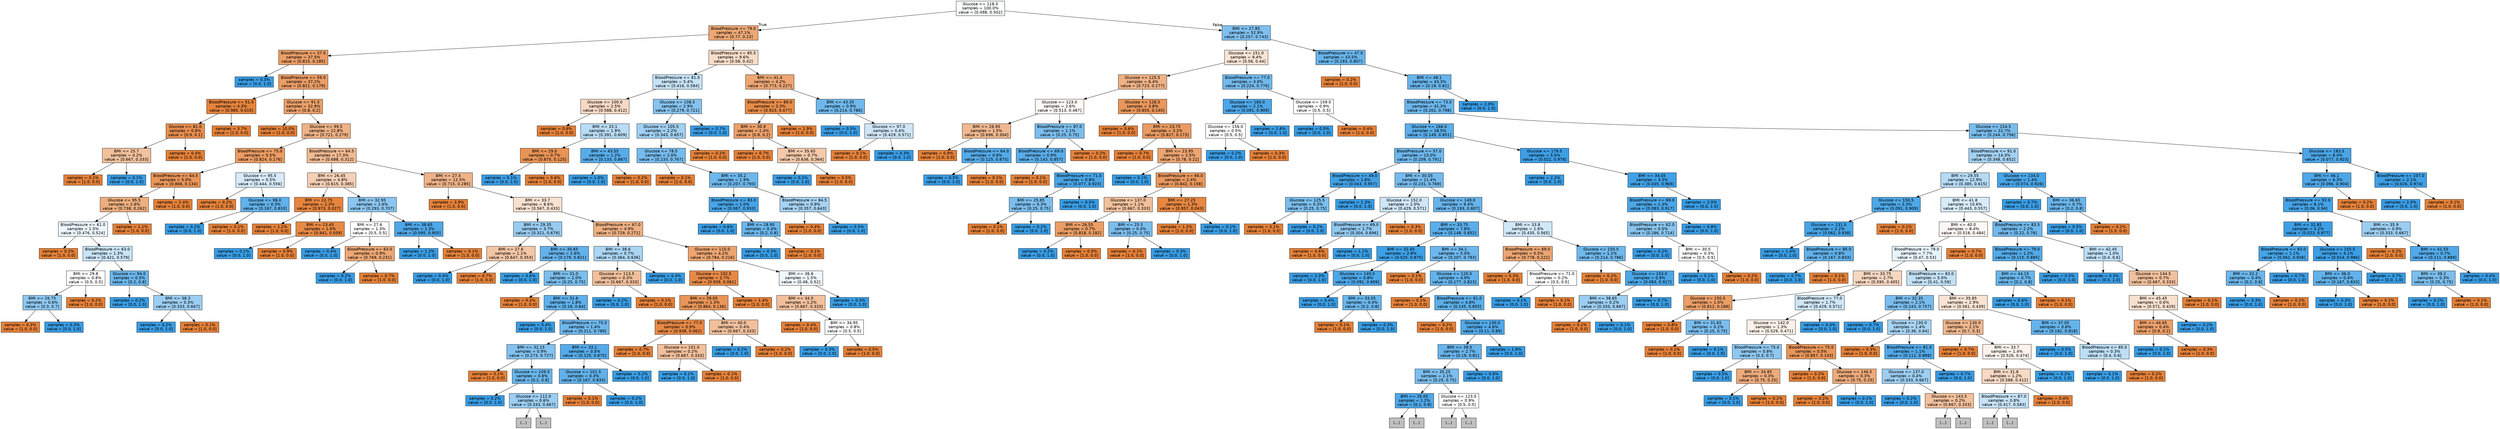 digraph Tree {
node [shape=box, style="filled", color="black", fontname="helvetica"] ;
edge [fontname="helvetica"] ;
0 [label="Glucose <= 118.5\nsamples = 100.0%\nvalue = [0.498, 0.502]", fillcolor="#fdfeff"] ;
1 [label="BloodPressure <= 79.0\nsamples = 47.1%\nvalue = [0.77, 0.23]", fillcolor="#eda774"] ;
0 -> 1 [labeldistance=2.5, labelangle=45, headlabel="True"] ;
2 [label="BloodPressure <= 37.0\nsamples = 37.5%\nvalue = [0.815, 0.185]", fillcolor="#eb9e66"] ;
1 -> 2 ;
3 [label="samples = 0.3%\nvalue = [0.0, 1.0]", fillcolor="#399de5"] ;
2 -> 3 ;
4 [label="BloodPressure <= 59.0\nsamples = 37.2%\nvalue = [0.821, 0.179]", fillcolor="#eb9d64"] ;
2 -> 4 ;
5 [label="BloodPressure <= 51.0\nsamples = 4.3%\nvalue = [0.985, 0.015]", fillcolor="#e5833c"] ;
4 -> 5 ;
6 [label="Glucose <= 81.0\nsamples = 0.6%\nvalue = [0.9, 0.1]", fillcolor="#e88f4f"] ;
5 -> 6 ;
7 [label="BMI <= 25.7\nsamples = 0.2%\nvalue = [0.667, 0.333]", fillcolor="#f2c09c"] ;
6 -> 7 ;
8 [label="samples = 0.1%\nvalue = [1.0, 0.0]", fillcolor="#e58139"] ;
7 -> 8 ;
9 [label="samples = 0.1%\nvalue = [0.0, 1.0]", fillcolor="#399de5"] ;
7 -> 9 ;
10 [label="samples = 0.4%\nvalue = [1.0, 0.0]", fillcolor="#e58139"] ;
6 -> 10 ;
11 [label="samples = 3.7%\nvalue = [1.0, 0.0]", fillcolor="#e58139"] ;
5 -> 11 ;
12 [label="Glucose <= 91.5\nsamples = 32.9%\nvalue = [0.8, 0.2]", fillcolor="#eba06a"] ;
4 -> 12 ;
13 [label="samples = 10.0%\nvalue = [1.0, 0.0]", fillcolor="#e58139"] ;
12 -> 13 ;
14 [label="Glucose <= 99.5\nsamples = 22.8%\nvalue = [0.721, 0.279]", fillcolor="#efb286"] ;
12 -> 14 ;
15 [label="BloodPressure <= 75.0\nsamples = 5.5%\nvalue = [0.824, 0.176]", fillcolor="#eb9c63"] ;
14 -> 15 ;
16 [label="BloodPressure <= 64.5\nsamples = 5.0%\nvalue = [0.866, 0.134]", fillcolor="#e99558"] ;
15 -> 16 ;
17 [label="Glucose <= 95.5\nsamples = 2.6%\nvalue = [0.738, 0.262]", fillcolor="#eeae7f"] ;
16 -> 17 ;
18 [label="BloodPressure <= 61.0\nsamples = 1.5%\nvalue = [0.476, 0.524]", fillcolor="#edf6fd"] ;
17 -> 18 ;
19 [label="samples = 0.2%\nvalue = [1.0, 0.0]", fillcolor="#e58139"] ;
18 -> 19 ;
20 [label="BloodPressure <= 63.0\nsamples = 1.3%\nvalue = [0.421, 0.579]", fillcolor="#c9e4f8"] ;
18 -> 20 ;
21 [label="BMI <= 29.8\nsamples = 0.8%\nvalue = [0.5, 0.5]", fillcolor="#ffffff"] ;
20 -> 21 ;
22 [label="BMI <= 26.75\nsamples = 0.6%\nvalue = [0.3, 0.7]", fillcolor="#8ec7f0"] ;
21 -> 22 ;
23 [label="samples = 0.3%\nvalue = [1.0, 0.0]", fillcolor="#e58139"] ;
22 -> 23 ;
24 [label="samples = 0.3%\nvalue = [0.0, 1.0]", fillcolor="#399de5"] ;
22 -> 24 ;
25 [label="samples = 0.2%\nvalue = [1.0, 0.0]", fillcolor="#e58139"] ;
21 -> 25 ;
26 [label="Glucose <= 94.0\nsamples = 0.5%\nvalue = [0.2, 0.8]", fillcolor="#6ab6ec"] ;
20 -> 26 ;
27 [label="samples = 0.2%\nvalue = [0.0, 1.0]", fillcolor="#399de5"] ;
26 -> 27 ;
28 [label="BMI <= 38.3\nsamples = 0.3%\nvalue = [0.333, 0.667]", fillcolor="#9ccef2"] ;
26 -> 28 ;
29 [label="samples = 0.2%\nvalue = [0.0, 1.0]", fillcolor="#399de5"] ;
28 -> 29 ;
30 [label="samples = 0.1%\nvalue = [1.0, 0.0]", fillcolor="#e58139"] ;
28 -> 30 ;
31 [label="samples = 1.1%\nvalue = [1.0, 0.0]", fillcolor="#e58139"] ;
17 -> 31 ;
32 [label="samples = 2.4%\nvalue = [1.0, 0.0]", fillcolor="#e58139"] ;
16 -> 32 ;
33 [label="Glucose <= 95.5\nsamples = 0.5%\nvalue = [0.444, 0.556]", fillcolor="#d7ebfa"] ;
15 -> 33 ;
34 [label="samples = 0.2%\nvalue = [1.0, 0.0]", fillcolor="#e58139"] ;
33 -> 34 ;
35 [label="Glucose <= 98.0\nsamples = 0.3%\nvalue = [0.167, 0.833]", fillcolor="#61b1ea"] ;
33 -> 35 ;
36 [label="samples = 0.2%\nvalue = [0.0, 1.0]", fillcolor="#399de5"] ;
35 -> 36 ;
37 [label="samples = 0.1%\nvalue = [1.0, 0.0]", fillcolor="#e58139"] ;
35 -> 37 ;
38 [label="BloodPressure <= 64.5\nsamples = 17.3%\nvalue = [0.688, 0.312]", fillcolor="#f1ba93"] ;
14 -> 38 ;
39 [label="BMI <= 26.45\nsamples = 4.8%\nvalue = [0.615, 0.385]", fillcolor="#f5d0b5"] ;
38 -> 39 ;
40 [label="BMI <= 22.75\nsamples = 2.2%\nvalue = [0.973, 0.027]", fillcolor="#e6843e"] ;
39 -> 40 ;
41 [label="samples = 1.2%\nvalue = [1.0, 0.0]", fillcolor="#e58139"] ;
40 -> 41 ;
42 [label="BMI <= 23.45\nsamples = 1.0%\nvalue = [0.941, 0.059]", fillcolor="#e78945"] ;
40 -> 42 ;
43 [label="samples = 0.1%\nvalue = [0.0, 1.0]", fillcolor="#399de5"] ;
42 -> 43 ;
44 [label="samples = 0.9%\nvalue = [1.0, 0.0]", fillcolor="#e58139"] ;
42 -> 44 ;
45 [label="BMI <= 32.95\nsamples = 2.6%\nvalue = [0.293, 0.707]", fillcolor="#8bc6f0"] ;
39 -> 45 ;
46 [label="BMI <= 27.6\nsamples = 1.3%\nvalue = [0.5, 0.5]", fillcolor="#ffffff"] ;
45 -> 46 ;
47 [label="samples = 0.4%\nvalue = [0.0, 1.0]", fillcolor="#399de5"] ;
46 -> 47 ;
48 [label="BloodPressure <= 63.0\nsamples = 0.9%\nvalue = [0.769, 0.231]", fillcolor="#eda774"] ;
46 -> 48 ;
49 [label="samples = 0.2%\nvalue = [0.0, 1.0]", fillcolor="#399de5"] ;
48 -> 49 ;
50 [label="samples = 0.7%\nvalue = [1.0, 0.0]", fillcolor="#e58139"] ;
48 -> 50 ;
51 [label="BMI <= 38.65\nsamples = 1.3%\nvalue = [0.095, 0.905]", fillcolor="#4ea7e8"] ;
45 -> 51 ;
52 [label="samples = 1.2%\nvalue = [0.0, 1.0]", fillcolor="#399de5"] ;
51 -> 52 ;
53 [label="samples = 0.1%\nvalue = [1.0, 0.0]", fillcolor="#e58139"] ;
51 -> 53 ;
54 [label="BMI <= 27.4\nsamples = 12.5%\nvalue = [0.715, 0.285]", fillcolor="#efb388"] ;
38 -> 54 ;
55 [label="samples = 3.9%\nvalue = [1.0, 0.0]", fillcolor="#e58139"] ;
54 -> 55 ;
56 [label="BMI <= 33.7\nsamples = 8.6%\nvalue = [0.567, 0.433]", fillcolor="#f9e1d0"] ;
54 -> 56 ;
57 [label="BMI <= 29.35\nsamples = 3.7%\nvalue = [0.321, 0.679]", fillcolor="#97cbf1"] ;
56 -> 57 ;
58 [label="BMI <= 27.6\nsamples = 1.1%\nvalue = [0.647, 0.353]", fillcolor="#f3c6a5"] ;
57 -> 58 ;
59 [label="samples = 0.4%\nvalue = [0.0, 1.0]", fillcolor="#399de5"] ;
58 -> 59 ;
60 [label="samples = 0.7%\nvalue = [1.0, 0.0]", fillcolor="#e58139"] ;
58 -> 60 ;
61 [label="BMI <= 30.65\nsamples = 2.6%\nvalue = [0.179, 0.821]", fillcolor="#64b2eb"] ;
57 -> 61 ;
62 [label="samples = 0.6%\nvalue = [0.0, 1.0]", fillcolor="#399de5"] ;
61 -> 62 ;
63 [label="BMI <= 31.0\nsamples = 2.0%\nvalue = [0.25, 0.75]", fillcolor="#7bbeee"] ;
61 -> 63 ;
64 [label="samples = 0.2%\nvalue = [1.0, 0.0]", fillcolor="#e58139"] ;
63 -> 64 ;
65 [label="BMI <= 31.6\nsamples = 1.8%\nvalue = [0.16, 0.84]", fillcolor="#5fb0ea"] ;
63 -> 65 ;
66 [label="samples = 0.4%\nvalue = [0.0, 1.0]", fillcolor="#399de5"] ;
65 -> 66 ;
67 [label="BloodPressure <= 75.0\nsamples = 1.4%\nvalue = [0.211, 0.789]", fillcolor="#6eb7ec"] ;
65 -> 67 ;
68 [label="BMI <= 32.15\nsamples = 0.9%\nvalue = [0.273, 0.727]", fillcolor="#83c2ef"] ;
67 -> 68 ;
69 [label="samples = 0.1%\nvalue = [1.0, 0.0]", fillcolor="#e58139"] ;
68 -> 69 ;
70 [label="Glucose <= 109.0\nsamples = 0.8%\nvalue = [0.2, 0.8]", fillcolor="#6ab6ec"] ;
68 -> 70 ;
71 [label="samples = 0.2%\nvalue = [0.0, 1.0]", fillcolor="#399de5"] ;
70 -> 71 ;
72 [label="Glucose <= 112.0\nsamples = 0.6%\nvalue = [0.333, 0.667]", fillcolor="#9ccef2"] ;
70 -> 72 ;
73 [label="(...)", fillcolor="#C0C0C0"] ;
72 -> 73 ;
74 [label="(...)", fillcolor="#C0C0C0"] ;
72 -> 74 ;
75 [label="BMI <= 33.1\nsamples = 0.5%\nvalue = [0.125, 0.875]", fillcolor="#55abe9"] ;
67 -> 75 ;
76 [label="Glucose <= 101.5\nsamples = 0.3%\nvalue = [0.167, 0.833]", fillcolor="#61b1ea"] ;
75 -> 76 ;
77 [label="samples = 0.1%\nvalue = [1.0, 0.0]", fillcolor="#e58139"] ;
76 -> 77 ;
78 [label="samples = 0.2%\nvalue = [0.0, 1.0]", fillcolor="#399de5"] ;
76 -> 78 ;
79 [label="samples = 0.2%\nvalue = [0.0, 1.0]", fillcolor="#399de5"] ;
75 -> 79 ;
80 [label="BloodPressure <= 67.0\nsamples = 4.9%\nvalue = [0.729, 0.271]", fillcolor="#efb082"] ;
56 -> 80 ;
81 [label="BMI <= 38.6\nsamples = 0.7%\nvalue = [0.364, 0.636]", fillcolor="#aad5f4"] ;
80 -> 81 ;
82 [label="Glucose <= 113.5\nsamples = 0.3%\nvalue = [0.667, 0.333]", fillcolor="#f2c09c"] ;
81 -> 82 ;
83 [label="samples = 0.2%\nvalue = [0.0, 1.0]", fillcolor="#399de5"] ;
82 -> 83 ;
84 [label="samples = 0.1%\nvalue = [1.0, 0.0]", fillcolor="#e58139"] ;
82 -> 84 ;
85 [label="samples = 0.4%\nvalue = [0.0, 1.0]", fillcolor="#399de5"] ;
81 -> 85 ;
86 [label="Glucose <= 110.0\nsamples = 4.2%\nvalue = [0.784, 0.216]", fillcolor="#eca470"] ;
80 -> 86 ;
87 [label="Glucose <= 102.5\nsamples = 2.7%\nvalue = [0.939, 0.061]", fillcolor="#e78946"] ;
86 -> 87 ;
88 [label="BMI <= 39.05\nsamples = 1.3%\nvalue = [0.864, 0.136]", fillcolor="#e99558"] ;
87 -> 88 ;
89 [label="BloodPressure <= 77.0\nsamples = 0.9%\nvalue = [0.938, 0.062]", fillcolor="#e78946"] ;
88 -> 89 ;
90 [label="samples = 0.7%\nvalue = [1.0, 0.0]", fillcolor="#e58139"] ;
89 -> 90 ;
91 [label="Glucose <= 101.0\nsamples = 0.2%\nvalue = [0.667, 0.333]", fillcolor="#f2c09c"] ;
89 -> 91 ;
92 [label="samples = 0.1%\nvalue = [0.0, 1.0]", fillcolor="#399de5"] ;
91 -> 92 ;
93 [label="samples = 0.1%\nvalue = [1.0, 0.0]", fillcolor="#e58139"] ;
91 -> 93 ;
94 [label="BMI <= 40.0\nsamples = 0.4%\nvalue = [0.667, 0.333]", fillcolor="#f2c09c"] ;
88 -> 94 ;
95 [label="samples = 0.2%\nvalue = [0.0, 1.0]", fillcolor="#399de5"] ;
94 -> 95 ;
96 [label="samples = 0.2%\nvalue = [1.0, 0.0]", fillcolor="#e58139"] ;
94 -> 96 ;
97 [label="samples = 1.4%\nvalue = [1.0, 0.0]", fillcolor="#e58139"] ;
87 -> 97 ;
98 [label="BMI <= 36.6\nsamples = 1.5%\nvalue = [0.48, 0.52]", fillcolor="#f0f7fd"] ;
86 -> 98 ;
99 [label="BMI <= 34.5\nsamples = 1.2%\nvalue = [0.667, 0.333]", fillcolor="#f2c09c"] ;
98 -> 99 ;
100 [label="samples = 0.4%\nvalue = [1.0, 0.0]", fillcolor="#e58139"] ;
99 -> 100 ;
101 [label="BMI <= 34.95\nsamples = 0.8%\nvalue = [0.5, 0.5]", fillcolor="#ffffff"] ;
99 -> 101 ;
102 [label="samples = 0.3%\nvalue = [0.0, 1.0]", fillcolor="#399de5"] ;
101 -> 102 ;
103 [label="samples = 0.5%\nvalue = [1.0, 0.0]", fillcolor="#e58139"] ;
101 -> 103 ;
104 [label="samples = 0.3%\nvalue = [0.0, 1.0]", fillcolor="#399de5"] ;
98 -> 104 ;
105 [label="BloodPressure <= 85.5\nsamples = 9.6%\nvalue = [0.58, 0.42]", fillcolor="#f8dcc8"] ;
1 -> 105 ;
106 [label="BloodPressure <= 81.0\nsamples = 5.4%\nvalue = [0.416, 0.584]", fillcolor="#c6e3f7"] ;
105 -> 106 ;
107 [label="Glucose <= 100.0\nsamples = 2.5%\nvalue = [0.588, 0.412]", fillcolor="#f7d9c4"] ;
106 -> 107 ;
108 [label="samples = 0.6%\nvalue = [1.0, 0.0]", fillcolor="#e58139"] ;
107 -> 108 ;
109 [label="BMI <= 33.1\nsamples = 1.9%\nvalue = [0.391, 0.609]", fillcolor="#b8dcf6"] ;
107 -> 109 ;
110 [label="BMI <= 29.0\nsamples = 0.7%\nvalue = [0.875, 0.125]", fillcolor="#e99355"] ;
109 -> 110 ;
111 [label="samples = 0.1%\nvalue = [0.0, 1.0]", fillcolor="#399de5"] ;
110 -> 111 ;
112 [label="samples = 0.6%\nvalue = [1.0, 0.0]", fillcolor="#e58139"] ;
110 -> 112 ;
113 [label="BMI <= 43.55\nsamples = 1.2%\nvalue = [0.133, 0.867]", fillcolor="#57ace9"] ;
109 -> 113 ;
114 [label="samples = 1.0%\nvalue = [0.0, 1.0]", fillcolor="#399de5"] ;
113 -> 114 ;
115 [label="samples = 0.2%\nvalue = [1.0, 0.0]", fillcolor="#e58139"] ;
113 -> 115 ;
116 [label="Glucose <= 108.5\nsamples = 2.9%\nvalue = [0.279, 0.721]", fillcolor="#86c3ef"] ;
106 -> 116 ;
117 [label="Glucose <= 105.5\nsamples = 2.2%\nvalue = [0.343, 0.657]", fillcolor="#a0d0f3"] ;
116 -> 117 ;
118 [label="Glucose <= 78.5\nsamples = 2.0%\nvalue = [0.233, 0.767]", fillcolor="#75bbed"] ;
117 -> 118 ;
119 [label="samples = 0.1%\nvalue = [1.0, 0.0]", fillcolor="#e58139"] ;
118 -> 119 ;
120 [label="BMI <= 35.2\nsamples = 1.9%\nvalue = [0.207, 0.793]", fillcolor="#6db7ec"] ;
118 -> 120 ;
121 [label="BloodPressure <= 83.0\nsamples = 1.0%\nvalue = [0.067, 0.933]", fillcolor="#47a4e7"] ;
120 -> 121 ;
122 [label="samples = 0.6%\nvalue = [0.0, 1.0]", fillcolor="#399de5"] ;
121 -> 122 ;
123 [label="BMI <= 28.95\nsamples = 0.4%\nvalue = [0.2, 0.8]", fillcolor="#6ab6ec"] ;
121 -> 123 ;
124 [label="samples = 0.3%\nvalue = [0.0, 1.0]", fillcolor="#399de5"] ;
123 -> 124 ;
125 [label="samples = 0.1%\nvalue = [1.0, 0.0]", fillcolor="#e58139"] ;
123 -> 125 ;
126 [label="BloodPressure <= 84.5\nsamples = 0.9%\nvalue = [0.357, 0.643]", fillcolor="#a7d3f3"] ;
120 -> 126 ;
127 [label="samples = 0.4%\nvalue = [1.0, 0.0]", fillcolor="#e58139"] ;
126 -> 127 ;
128 [label="samples = 0.5%\nvalue = [0.0, 1.0]", fillcolor="#399de5"] ;
126 -> 128 ;
129 [label="samples = 0.2%\nvalue = [1.0, 0.0]", fillcolor="#e58139"] ;
117 -> 129 ;
130 [label="samples = 0.7%\nvalue = [0.0, 1.0]", fillcolor="#399de5"] ;
116 -> 130 ;
131 [label="BMI <= 41.4\nsamples = 4.2%\nvalue = [0.773, 0.227]", fillcolor="#eda673"] ;
105 -> 131 ;
132 [label="BloodPressure <= 89.0\nsamples = 3.3%\nvalue = [0.923, 0.077]", fillcolor="#e78c49"] ;
131 -> 132 ;
133 [label="BMI <= 30.9\nsamples = 1.4%\nvalue = [0.8, 0.2]", fillcolor="#eca06a"] ;
132 -> 133 ;
134 [label="samples = 0.7%\nvalue = [1.0, 0.0]", fillcolor="#e58139"] ;
133 -> 134 ;
135 [label="BMI <= 35.65\nsamples = 0.7%\nvalue = [0.636, 0.364]", fillcolor="#f4c9aa"] ;
133 -> 135 ;
136 [label="samples = 0.2%\nvalue = [0.0, 1.0]", fillcolor="#399de5"] ;
135 -> 136 ;
137 [label="samples = 0.5%\nvalue = [1.0, 0.0]", fillcolor="#e58139"] ;
135 -> 137 ;
138 [label="samples = 1.9%\nvalue = [1.0, 0.0]", fillcolor="#e58139"] ;
132 -> 138 ;
139 [label="BMI <= 43.35\nsamples = 0.9%\nvalue = [0.214, 0.786]", fillcolor="#6fb8ec"] ;
131 -> 139 ;
140 [label="samples = 0.5%\nvalue = [0.0, 1.0]", fillcolor="#399de5"] ;
139 -> 140 ;
141 [label="Glucose <= 97.0\nsamples = 0.4%\nvalue = [0.429, 0.571]", fillcolor="#cee6f8"] ;
139 -> 141 ;
142 [label="samples = 0.1%\nvalue = [1.0, 0.0]", fillcolor="#e58139"] ;
141 -> 142 ;
143 [label="samples = 0.3%\nvalue = [0.0, 1.0]", fillcolor="#399de5"] ;
141 -> 143 ;
144 [label="BMI <= 27.85\nsamples = 52.9%\nvalue = [0.257, 0.743]", fillcolor="#7ebfee"] ;
0 -> 144 [labeldistance=2.5, labelangle=-45, headlabel="False"] ;
145 [label="Glucose <= 151.0\nsamples = 9.4%\nvalue = [0.56, 0.44]", fillcolor="#f9e4d5"] ;
144 -> 145 ;
146 [label="Glucose <= 125.5\nsamples = 6.4%\nvalue = [0.723, 0.277]", fillcolor="#efb185"] ;
145 -> 146 ;
147 [label="Glucose <= 123.0\nsamples = 2.6%\nvalue = [0.513, 0.487]", fillcolor="#fef9f5"] ;
146 -> 147 ;
148 [label="BMI <= 26.95\nsamples = 1.5%\nvalue = [0.696, 0.304]", fillcolor="#f0b890"] ;
147 -> 148 ;
149 [label="samples = 0.9%\nvalue = [1.0, 0.0]", fillcolor="#e58139"] ;
148 -> 149 ;
150 [label="BloodPressure <= 64.0\nsamples = 0.6%\nvalue = [0.125, 0.875]", fillcolor="#55abe9"] ;
148 -> 150 ;
151 [label="samples = 0.5%\nvalue = [0.0, 1.0]", fillcolor="#399de5"] ;
150 -> 151 ;
152 [label="samples = 0.1%\nvalue = [1.0, 0.0]", fillcolor="#e58139"] ;
150 -> 152 ;
153 [label="BloodPressure <= 87.0\nsamples = 1.1%\nvalue = [0.25, 0.75]", fillcolor="#7bbeee"] ;
147 -> 153 ;
154 [label="BloodPressure <= 69.0\nsamples = 0.9%\nvalue = [0.143, 0.857]", fillcolor="#5aade9"] ;
153 -> 154 ;
155 [label="samples = 0.1%\nvalue = [1.0, 0.0]", fillcolor="#e58139"] ;
154 -> 155 ;
156 [label="BloodPressure <= 71.0\nsamples = 0.8%\nvalue = [0.077, 0.923]", fillcolor="#49a5e7"] ;
154 -> 156 ;
157 [label="BMI <= 25.85\nsamples = 0.3%\nvalue = [0.25, 0.75]", fillcolor="#7bbeee"] ;
156 -> 157 ;
158 [label="samples = 0.1%\nvalue = [1.0, 0.0]", fillcolor="#e58139"] ;
157 -> 158 ;
159 [label="samples = 0.2%\nvalue = [0.0, 1.0]", fillcolor="#399de5"] ;
157 -> 159 ;
160 [label="samples = 0.5%\nvalue = [0.0, 1.0]", fillcolor="#399de5"] ;
156 -> 160 ;
161 [label="samples = 0.2%\nvalue = [1.0, 0.0]", fillcolor="#e58139"] ;
153 -> 161 ;
162 [label="Glucose <= 128.5\nsamples = 3.8%\nvalue = [0.855, 0.145]", fillcolor="#e9965b"] ;
146 -> 162 ;
163 [label="samples = 0.6%\nvalue = [1.0, 0.0]", fillcolor="#e58139"] ;
162 -> 163 ;
164 [label="BMI <= 23.75\nsamples = 3.2%\nvalue = [0.827, 0.173]", fillcolor="#ea9b62"] ;
162 -> 164 ;
165 [label="samples = 0.7%\nvalue = [1.0, 0.0]", fillcolor="#e58139"] ;
164 -> 165 ;
166 [label="BMI <= 23.95\nsamples = 2.5%\nvalue = [0.78, 0.22]", fillcolor="#eca471"] ;
164 -> 166 ;
167 [label="samples = 0.1%\nvalue = [0.0, 1.0]", fillcolor="#399de5"] ;
166 -> 167 ;
168 [label="BloodPressure <= 66.0\nsamples = 2.4%\nvalue = [0.842, 0.158]", fillcolor="#ea995e"] ;
166 -> 168 ;
169 [label="Glucose <= 137.0\nsamples = 1.1%\nvalue = [0.667, 0.333]", fillcolor="#f2c09c"] ;
168 -> 169 ;
170 [label="BMI <= 26.55\nsamples = 0.7%\nvalue = [0.818, 0.182]", fillcolor="#eb9d65"] ;
169 -> 170 ;
171 [label="samples = 0.2%\nvalue = [0.0, 1.0]", fillcolor="#399de5"] ;
170 -> 171 ;
172 [label="samples = 0.5%\nvalue = [1.0, 0.0]", fillcolor="#e58139"] ;
170 -> 172 ;
173 [label="BMI <= 25.5\nsamples = 0.4%\nvalue = [0.25, 0.75]", fillcolor="#7bbeee"] ;
169 -> 173 ;
174 [label="samples = 0.1%\nvalue = [1.0, 0.0]", fillcolor="#e58139"] ;
173 -> 174 ;
175 [label="samples = 0.3%\nvalue = [0.0, 1.0]", fillcolor="#399de5"] ;
173 -> 175 ;
176 [label="BMI <= 27.25\nsamples = 1.3%\nvalue = [0.957, 0.043]", fillcolor="#e68742"] ;
168 -> 176 ;
177 [label="samples = 1.2%\nvalue = [1.0, 0.0]", fillcolor="#e58139"] ;
176 -> 177 ;
178 [label="samples = 0.1%\nvalue = [0.0, 1.0]", fillcolor="#399de5"] ;
176 -> 178 ;
179 [label="BloodPressure <= 77.0\nsamples = 3.0%\nvalue = [0.224, 0.776]", fillcolor="#72b9ed"] ;
145 -> 179 ;
180 [label="Glucose <= 160.0\nsamples = 2.1%\nvalue = [0.091, 0.909]", fillcolor="#4da7e8"] ;
179 -> 180 ;
181 [label="Glucose <= 156.0\nsamples = 0.5%\nvalue = [0.5, 0.5]", fillcolor="#ffffff"] ;
180 -> 181 ;
182 [label="samples = 0.2%\nvalue = [0.0, 1.0]", fillcolor="#399de5"] ;
181 -> 182 ;
183 [label="samples = 0.3%\nvalue = [1.0, 0.0]", fillcolor="#e58139"] ;
181 -> 183 ;
184 [label="samples = 1.6%\nvalue = [0.0, 1.0]", fillcolor="#399de5"] ;
180 -> 184 ;
185 [label="Glucose <= 159.0\nsamples = 0.9%\nvalue = [0.5, 0.5]", fillcolor="#ffffff"] ;
179 -> 185 ;
186 [label="samples = 0.5%\nvalue = [0.0, 1.0]", fillcolor="#399de5"] ;
185 -> 186 ;
187 [label="samples = 0.4%\nvalue = [1.0, 0.0]", fillcolor="#e58139"] ;
185 -> 187 ;
188 [label="BloodPressure <= 47.0\nsamples = 43.5%\nvalue = [0.193, 0.807]", fillcolor="#68b4eb"] ;
144 -> 188 ;
189 [label="samples = 0.2%\nvalue = [1.0, 0.0]", fillcolor="#e58139"] ;
188 -> 189 ;
190 [label="BMI <= 48.1\nsamples = 43.3%\nvalue = [0.19, 0.81]", fillcolor="#68b4eb"] ;
188 -> 190 ;
191 [label="BloodPressure <= 73.0\nsamples = 41.3%\nvalue = [0.202, 0.798]", fillcolor="#6bb6ec"] ;
190 -> 191 ;
192 [label="Glucose <= 166.0\nsamples = 18.5%\nvalue = [0.149, 0.851]", fillcolor="#5caeea"] ;
191 -> 192 ;
193 [label="BloodPressure <= 57.0\nsamples = 13.0%\nvalue = [0.209, 0.791]", fillcolor="#6db7ec"] ;
192 -> 193 ;
194 [label="BloodPressure <= 49.0\nsamples = 1.6%\nvalue = [0.043, 0.957]", fillcolor="#42a1e6"] ;
193 -> 194 ;
195 [label="Glucose <= 125.5\nsamples = 0.3%\nvalue = [0.25, 0.75]", fillcolor="#7bbeee"] ;
194 -> 195 ;
196 [label="samples = 0.1%\nvalue = [1.0, 0.0]", fillcolor="#e58139"] ;
195 -> 196 ;
197 [label="samples = 0.2%\nvalue = [0.0, 1.0]", fillcolor="#399de5"] ;
195 -> 197 ;
198 [label="samples = 1.3%\nvalue = [0.0, 1.0]", fillcolor="#399de5"] ;
194 -> 198 ;
199 [label="BMI <= 30.05\nsamples = 11.4%\nvalue = [0.231, 0.769]", fillcolor="#75baed"] ;
193 -> 199 ;
200 [label="Glucose <= 152.0\nsamples = 2.0%\nvalue = [0.429, 0.571]", fillcolor="#cee6f8"] ;
199 -> 200 ;
201 [label="BloodPressure <= 69.0\nsamples = 1.7%\nvalue = [0.304, 0.696]", fillcolor="#90c8f0"] ;
200 -> 201 ;
202 [label="samples = 0.6%\nvalue = [1.0, 0.0]", fillcolor="#e58139"] ;
201 -> 202 ;
203 [label="samples = 1.1%\nvalue = [0.0, 1.0]", fillcolor="#399de5"] ;
201 -> 203 ;
204 [label="samples = 0.3%\nvalue = [1.0, 0.0]", fillcolor="#e58139"] ;
200 -> 204 ;
205 [label="Glucose <= 149.0\nsamples = 9.4%\nvalue = [0.193, 0.807]", fillcolor="#68b4eb"] ;
199 -> 205 ;
206 [label="BMI <= 33.75\nsamples = 7.8%\nvalue = [0.148, 0.852]", fillcolor="#5baeea"] ;
205 -> 206 ;
207 [label="BMI <= 32.45\nsamples = 2.8%\nvalue = [0.025, 0.975]", fillcolor="#3ea0e6"] ;
206 -> 207 ;
208 [label="samples = 2.0%\nvalue = [0.0, 1.0]", fillcolor="#399de5"] ;
207 -> 208 ;
209 [label="Glucose <= 140.5\nsamples = 0.8%\nvalue = [0.091, 0.909]", fillcolor="#4da7e8"] ;
207 -> 209 ;
210 [label="samples = 0.4%\nvalue = [0.0, 1.0]", fillcolor="#399de5"] ;
209 -> 210 ;
211 [label="BMI <= 33.05\nsamples = 0.4%\nvalue = [0.2, 0.8]", fillcolor="#6ab6ec"] ;
209 -> 211 ;
212 [label="samples = 0.1%\nvalue = [1.0, 0.0]", fillcolor="#e58139"] ;
211 -> 212 ;
213 [label="samples = 0.3%\nvalue = [0.0, 1.0]", fillcolor="#399de5"] ;
211 -> 213 ;
214 [label="BMI <= 34.1\nsamples = 5.0%\nvalue = [0.207, 0.793]", fillcolor="#6db7ec"] ;
206 -> 214 ;
215 [label="samples = 0.1%\nvalue = [1.0, 0.0]", fillcolor="#e58139"] ;
214 -> 215 ;
216 [label="Glucose <= 120.5\nsamples = 4.9%\nvalue = [0.177, 0.823]", fillcolor="#64b2eb"] ;
214 -> 216 ;
217 [label="samples = 0.1%\nvalue = [1.0, 0.0]", fillcolor="#e58139"] ;
216 -> 217 ;
218 [label="BloodPressure <= 61.0\nsamples = 4.8%\nvalue = [0.145, 0.855]", fillcolor="#5baee9"] ;
216 -> 218 ;
219 [label="samples = 0.2%\nvalue = [1.0, 0.0]", fillcolor="#e58139"] ;
218 -> 219 ;
220 [label="Glucose <= 130.0\nsamples = 4.6%\nvalue = [0.11, 0.89]", fillcolor="#51a9e8"] ;
218 -> 220 ;
221 [label="BMI <= 39.5\nsamples = 2.7%\nvalue = [0.19, 0.81]", fillcolor="#68b4eb"] ;
220 -> 221 ;
222 [label="BMI <= 35.25\nsamples = 2.1%\nvalue = [0.25, 0.75]", fillcolor="#7bbeee"] ;
221 -> 222 ;
223 [label="BMI <= 35.05\nsamples = 1.2%\nvalue = [0.1, 0.9]", fillcolor="#4fa8e8"] ;
222 -> 223 ;
224 [label="(...)", fillcolor="#C0C0C0"] ;
223 -> 224 ;
227 [label="(...)", fillcolor="#C0C0C0"] ;
223 -> 227 ;
228 [label="Glucose <= 123.5\nsamples = 0.9%\nvalue = [0.5, 0.5]", fillcolor="#ffffff"] ;
222 -> 228 ;
229 [label="(...)", fillcolor="#C0C0C0"] ;
228 -> 229 ;
232 [label="(...)", fillcolor="#C0C0C0"] ;
228 -> 232 ;
237 [label="samples = 0.6%\nvalue = [0.0, 1.0]", fillcolor="#399de5"] ;
221 -> 237 ;
238 [label="samples = 1.9%\nvalue = [0.0, 1.0]", fillcolor="#399de5"] ;
220 -> 238 ;
239 [label="BMI <= 33.8\nsamples = 1.6%\nvalue = [0.435, 0.565]", fillcolor="#d1e8f9"] ;
205 -> 239 ;
240 [label="BloodPressure <= 69.0\nsamples = 0.5%\nvalue = [0.778, 0.222]", fillcolor="#eca572"] ;
239 -> 240 ;
241 [label="samples = 0.3%\nvalue = [1.0, 0.0]", fillcolor="#e58139"] ;
240 -> 241 ;
242 [label="BloodPressure <= 71.0\nsamples = 0.2%\nvalue = [0.5, 0.5]", fillcolor="#ffffff"] ;
240 -> 242 ;
243 [label="samples = 0.1%\nvalue = [0.0, 1.0]", fillcolor="#399de5"] ;
242 -> 243 ;
244 [label="samples = 0.1%\nvalue = [1.0, 0.0]", fillcolor="#e58139"] ;
242 -> 244 ;
245 [label="Glucose <= 150.5\nsamples = 1.1%\nvalue = [0.214, 0.786]", fillcolor="#6fb8ec"] ;
239 -> 245 ;
246 [label="samples = 0.2%\nvalue = [1.0, 0.0]", fillcolor="#e58139"] ;
245 -> 246 ;
247 [label="Glucose <= 153.0\nsamples = 0.9%\nvalue = [0.083, 0.917]", fillcolor="#4ba6e7"] ;
245 -> 247 ;
248 [label="BMI <= 38.65\nsamples = 0.2%\nvalue = [0.333, 0.667]", fillcolor="#9ccef2"] ;
247 -> 248 ;
249 [label="samples = 0.1%\nvalue = [1.0, 0.0]", fillcolor="#e58139"] ;
248 -> 249 ;
250 [label="samples = 0.1%\nvalue = [0.0, 1.0]", fillcolor="#399de5"] ;
248 -> 250 ;
251 [label="samples = 0.7%\nvalue = [0.0, 1.0]", fillcolor="#399de5"] ;
247 -> 251 ;
252 [label="Glucose <= 179.5\nsamples = 5.5%\nvalue = [0.022, 0.978]", fillcolor="#3d9fe6"] ;
192 -> 252 ;
253 [label="samples = 2.2%\nvalue = [0.0, 1.0]", fillcolor="#399de5"] ;
252 -> 253 ;
254 [label="BMI <= 34.05\nsamples = 3.3%\nvalue = [0.035, 0.965]", fillcolor="#40a1e6"] ;
252 -> 254 ;
255 [label="BloodPressure <= 69.0\nsamples = 1.3%\nvalue = [0.083, 0.917]", fillcolor="#4ba6e7"] ;
254 -> 255 ;
256 [label="BloodPressure <= 62.0\nsamples = 0.5%\nvalue = [0.286, 0.714]", fillcolor="#88c4ef"] ;
255 -> 256 ;
257 [label="samples = 0.2%\nvalue = [0.0, 1.0]", fillcolor="#399de5"] ;
256 -> 257 ;
258 [label="BMI <= 30.5\nsamples = 0.3%\nvalue = [0.5, 0.5]", fillcolor="#ffffff"] ;
256 -> 258 ;
259 [label="samples = 0.1%\nvalue = [0.0, 1.0]", fillcolor="#399de5"] ;
258 -> 259 ;
260 [label="samples = 0.2%\nvalue = [1.0, 0.0]", fillcolor="#e58139"] ;
258 -> 260 ;
261 [label="samples = 0.8%\nvalue = [0.0, 1.0]", fillcolor="#399de5"] ;
255 -> 261 ;
262 [label="samples = 2.0%\nvalue = [0.0, 1.0]", fillcolor="#399de5"] ;
254 -> 262 ;
263 [label="Glucose <= 154.5\nsamples = 22.7%\nvalue = [0.244, 0.756]", fillcolor="#79bded"] ;
191 -> 263 ;
264 [label="BloodPressure <= 91.0\nsamples = 14.3%\nvalue = [0.348, 0.652]", fillcolor="#a3d1f3"] ;
263 -> 264 ;
265 [label="BMI <= 29.55\nsamples = 12.9%\nvalue = [0.385, 0.615]", fillcolor="#b5daf5"] ;
264 -> 265 ;
266 [label="Glucose <= 150.5\nsamples = 2.3%\nvalue = [0.091, 0.909]", fillcolor="#4da7e8"] ;
265 -> 266 ;
267 [label="Glucose <= 131.0\nsamples = 2.2%\nvalue = [0.062, 0.938]", fillcolor="#46a4e7"] ;
266 -> 267 ;
268 [label="samples = 1.4%\nvalue = [0.0, 1.0]", fillcolor="#399de5"] ;
267 -> 268 ;
269 [label="BloodPressure <= 85.0\nsamples = 0.8%\nvalue = [0.167, 0.833]", fillcolor="#61b1ea"] ;
267 -> 269 ;
270 [label="samples = 0.7%\nvalue = [0.0, 1.0]", fillcolor="#399de5"] ;
269 -> 270 ;
271 [label="samples = 0.1%\nvalue = [1.0, 0.0]", fillcolor="#e58139"] ;
269 -> 271 ;
272 [label="samples = 0.1%\nvalue = [1.0, 0.0]", fillcolor="#e58139"] ;
266 -> 272 ;
273 [label="BMI <= 41.8\nsamples = 10.6%\nvalue = [0.443, 0.557]", fillcolor="#d7ebfa"] ;
265 -> 273 ;
274 [label="BMI <= 40.0\nsamples = 8.4%\nvalue = [0.516, 0.484]", fillcolor="#fdf7f3"] ;
273 -> 274 ;
275 [label="BloodPressure <= 79.0\nsamples = 7.7%\nvalue = [0.47, 0.53]", fillcolor="#e8f4fc"] ;
274 -> 275 ;
276 [label="BMI <= 33.75\nsamples = 2.7%\nvalue = [0.595, 0.405]", fillcolor="#f7d7c0"] ;
275 -> 276 ;
277 [label="Glucose <= 150.5\nsamples = 1.0%\nvalue = [0.812, 0.188]", fillcolor="#eb9e67"] ;
276 -> 277 ;
278 [label="samples = 0.8%\nvalue = [1.0, 0.0]", fillcolor="#e58139"] ;
277 -> 278 ;
279 [label="BMI <= 31.65\nsamples = 0.2%\nvalue = [0.25, 0.75]", fillcolor="#7bbeee"] ;
277 -> 279 ;
280 [label="samples = 0.1%\nvalue = [1.0, 0.0]", fillcolor="#e58139"] ;
279 -> 280 ;
281 [label="samples = 0.1%\nvalue = [0.0, 1.0]", fillcolor="#399de5"] ;
279 -> 281 ;
282 [label="BloodPressure <= 77.0\nsamples = 1.7%\nvalue = [0.429, 0.571]", fillcolor="#cee6f8"] ;
276 -> 282 ;
283 [label="Glucose <= 142.0\nsamples = 1.3%\nvalue = [0.529, 0.471]", fillcolor="#fcf1e9"] ;
282 -> 283 ;
284 [label="BloodPressure <= 75.0\nsamples = 0.8%\nvalue = [0.3, 0.7]", fillcolor="#8ec7f0"] ;
283 -> 284 ;
285 [label="samples = 0.5%\nvalue = [0.0, 1.0]", fillcolor="#399de5"] ;
284 -> 285 ;
286 [label="BMI <= 34.85\nsamples = 0.3%\nvalue = [0.75, 0.25]", fillcolor="#eeab7b"] ;
284 -> 286 ;
287 [label="samples = 0.1%\nvalue = [0.0, 1.0]", fillcolor="#399de5"] ;
286 -> 287 ;
288 [label="samples = 0.2%\nvalue = [1.0, 0.0]", fillcolor="#e58139"] ;
286 -> 288 ;
289 [label="BloodPressure <= 75.0\nsamples = 0.5%\nvalue = [0.857, 0.143]", fillcolor="#e9965a"] ;
283 -> 289 ;
290 [label="samples = 0.2%\nvalue = [1.0, 0.0]", fillcolor="#e58139"] ;
289 -> 290 ;
291 [label="Glucose <= 146.5\nsamples = 0.3%\nvalue = [0.75, 0.25]", fillcolor="#eeab7b"] ;
289 -> 291 ;
292 [label="samples = 0.2%\nvalue = [1.0, 0.0]", fillcolor="#e58139"] ;
291 -> 292 ;
293 [label="samples = 0.1%\nvalue = [0.0, 1.0]", fillcolor="#399de5"] ;
291 -> 293 ;
294 [label="samples = 0.4%\nvalue = [0.0, 1.0]", fillcolor="#399de5"] ;
282 -> 294 ;
295 [label="BloodPressure <= 83.0\nsamples = 5.0%\nvalue = [0.41, 0.59]", fillcolor="#c3e1f7"] ;
275 -> 295 ;
296 [label="BMI <= 32.35\nsamples = 2.1%\nvalue = [0.243, 0.757]", fillcolor="#79bced"] ;
295 -> 296 ;
297 [label="samples = 0.7%\nvalue = [0.0, 1.0]", fillcolor="#399de5"] ;
296 -> 297 ;
298 [label="Glucose <= 130.0\nsamples = 1.4%\nvalue = [0.36, 0.64]", fillcolor="#a8d4f4"] ;
296 -> 298 ;
299 [label="samples = 0.3%\nvalue = [1.0, 0.0]", fillcolor="#e58139"] ;
298 -> 299 ;
300 [label="BloodPressure <= 81.0\nsamples = 1.1%\nvalue = [0.111, 0.889]", fillcolor="#52a9e8"] ;
298 -> 300 ;
301 [label="Glucose <= 137.0\nsamples = 0.4%\nvalue = [0.333, 0.667]", fillcolor="#9ccef2"] ;
300 -> 301 ;
302 [label="samples = 0.2%\nvalue = [0.0, 1.0]", fillcolor="#399de5"] ;
301 -> 302 ;
303 [label="Glucose <= 143.5\nsamples = 0.2%\nvalue = [0.667, 0.333]", fillcolor="#f2c09c"] ;
301 -> 303 ;
304 [label="(...)", fillcolor="#C0C0C0"] ;
303 -> 304 ;
305 [label="(...)", fillcolor="#C0C0C0"] ;
303 -> 305 ;
306 [label="samples = 0.7%\nvalue = [0.0, 1.0]", fillcolor="#399de5"] ;
300 -> 306 ;
307 [label="BMI <= 35.85\nsamples = 2.9%\nvalue = [0.561, 0.439]", fillcolor="#f9e4d4"] ;
295 -> 307 ;
308 [label="Glucose <= 130.0\nsamples = 2.1%\nvalue = [0.7, 0.3]", fillcolor="#f0b78e"] ;
307 -> 308 ;
309 [label="samples = 0.7%\nvalue = [1.0, 0.0]", fillcolor="#e58139"] ;
308 -> 309 ;
310 [label="BMI <= 33.7\nsamples = 1.4%\nvalue = [0.526, 0.474]", fillcolor="#fcf2eb"] ;
308 -> 310 ;
311 [label="BMI <= 31.8\nsamples = 1.2%\nvalue = [0.588, 0.412]", fillcolor="#f7d9c4"] ;
310 -> 311 ;
312 [label="BloodPressure <= 87.0\nsamples = 0.8%\nvalue = [0.417, 0.583]", fillcolor="#c6e3f8"] ;
311 -> 312 ;
313 [label="(...)", fillcolor="#C0C0C0"] ;
312 -> 313 ;
314 [label="(...)", fillcolor="#C0C0C0"] ;
312 -> 314 ;
317 [label="samples = 0.4%\nvalue = [1.0, 0.0]", fillcolor="#e58139"] ;
311 -> 317 ;
318 [label="samples = 0.2%\nvalue = [0.0, 1.0]", fillcolor="#399de5"] ;
310 -> 318 ;
319 [label="BMI <= 37.05\nsamples = 0.8%\nvalue = [0.182, 0.818]", fillcolor="#65b3eb"] ;
307 -> 319 ;
320 [label="samples = 0.5%\nvalue = [0.0, 1.0]", fillcolor="#399de5"] ;
319 -> 320 ;
321 [label="BloodPressure <= 85.0\nsamples = 0.3%\nvalue = [0.4, 0.6]", fillcolor="#bddef6"] ;
319 -> 321 ;
322 [label="samples = 0.1%\nvalue = [0.0, 1.0]", fillcolor="#399de5"] ;
321 -> 322 ;
323 [label="samples = 0.2%\nvalue = [1.0, 0.0]", fillcolor="#e58139"] ;
321 -> 323 ;
324 [label="samples = 0.7%\nvalue = [1.0, 0.0]", fillcolor="#e58139"] ;
274 -> 324 ;
325 [label="BloodPressure <= 83.5\nsamples = 2.2%\nvalue = [0.22, 0.78]", fillcolor="#71b9ec"] ;
273 -> 325 ;
326 [label="BloodPressure <= 79.0\nsamples = 1.2%\nvalue = [0.115, 0.885]", fillcolor="#53aae8"] ;
325 -> 326 ;
327 [label="BMI <= 44.15\nsamples = 0.7%\nvalue = [0.2, 0.8]", fillcolor="#6ab6ec"] ;
326 -> 327 ;
328 [label="samples = 0.6%\nvalue = [0.0, 1.0]", fillcolor="#399de5"] ;
327 -> 328 ;
329 [label="samples = 0.1%\nvalue = [1.0, 0.0]", fillcolor="#e58139"] ;
327 -> 329 ;
330 [label="samples = 0.5%\nvalue = [0.0, 1.0]", fillcolor="#399de5"] ;
326 -> 330 ;
331 [label="BMI <= 42.45\nsamples = 1.0%\nvalue = [0.4, 0.6]", fillcolor="#bddef6"] ;
325 -> 331 ;
332 [label="samples = 0.3%\nvalue = [0.0, 1.0]", fillcolor="#399de5"] ;
331 -> 332 ;
333 [label="Glucose <= 144.5\nsamples = 0.7%\nvalue = [0.667, 0.333]", fillcolor="#f2c09c"] ;
331 -> 333 ;
334 [label="BMI <= 45.45\nsamples = 0.6%\nvalue = [0.571, 0.429]", fillcolor="#f8e0ce"] ;
333 -> 334 ;
335 [label="BMI <= 44.65\nsamples = 0.4%\nvalue = [0.8, 0.2]", fillcolor="#eca06a"] ;
334 -> 335 ;
336 [label="samples = 0.1%\nvalue = [0.0, 1.0]", fillcolor="#399de5"] ;
335 -> 336 ;
337 [label="samples = 0.3%\nvalue = [1.0, 0.0]", fillcolor="#e58139"] ;
335 -> 337 ;
338 [label="samples = 0.2%\nvalue = [0.0, 1.0]", fillcolor="#399de5"] ;
334 -> 338 ;
339 [label="samples = 0.1%\nvalue = [1.0, 0.0]", fillcolor="#e58139"] ;
333 -> 339 ;
340 [label="Glucose <= 134.0\nsamples = 1.4%\nvalue = [0.074, 0.926]", fillcolor="#49a5e7"] ;
264 -> 340 ;
341 [label="samples = 0.7%\nvalue = [0.0, 1.0]", fillcolor="#399de5"] ;
340 -> 341 ;
342 [label="BMI <= 36.65\nsamples = 0.7%\nvalue = [0.2, 0.8]", fillcolor="#6ab6ec"] ;
340 -> 342 ;
343 [label="samples = 0.5%\nvalue = [0.0, 1.0]", fillcolor="#399de5"] ;
342 -> 343 ;
344 [label="samples = 0.2%\nvalue = [1.0, 0.0]", fillcolor="#e58139"] ;
342 -> 344 ;
345 [label="Glucose <= 183.5\nsamples = 8.4%\nvalue = [0.077, 0.923]", fillcolor="#4aa5e7"] ;
263 -> 345 ;
346 [label="BMI <= 46.1\nsamples = 6.3%\nvalue = [0.096, 0.904]", fillcolor="#4ea7e8"] ;
345 -> 346 ;
347 [label="BloodPressure <= 92.0\nsamples = 6.1%\nvalue = [0.06, 0.94]", fillcolor="#46a3e7"] ;
346 -> 347 ;
348 [label="BMI <= 32.85\nsamples = 5.2%\nvalue = [0.023, 0.977]", fillcolor="#3e9fe6"] ;
347 -> 348 ;
349 [label="BloodPressure <= 83.0\nsamples = 1.1%\nvalue = [0.062, 0.938]", fillcolor="#46a4e7"] ;
348 -> 349 ;
350 [label="BMI <= 32.2\nsamples = 0.4%\nvalue = [0.2, 0.8]", fillcolor="#6ab6ec"] ;
349 -> 350 ;
351 [label="samples = 0.3%\nvalue = [0.0, 1.0]", fillcolor="#399de5"] ;
350 -> 351 ;
352 [label="samples = 0.1%\nvalue = [1.0, 0.0]", fillcolor="#e58139"] ;
350 -> 352 ;
353 [label="samples = 0.7%\nvalue = [0.0, 1.0]", fillcolor="#399de5"] ;
349 -> 353 ;
354 [label="Glucose <= 155.5\nsamples = 4.1%\nvalue = [0.014, 0.986]", fillcolor="#3c9ee5"] ;
348 -> 354 ;
355 [label="BMI <= 36.0\nsamples = 0.4%\nvalue = [0.167, 0.833]", fillcolor="#61b1ea"] ;
354 -> 355 ;
356 [label="samples = 0.3%\nvalue = [0.0, 1.0]", fillcolor="#399de5"] ;
355 -> 356 ;
357 [label="samples = 0.1%\nvalue = [1.0, 0.0]", fillcolor="#e58139"] ;
355 -> 357 ;
358 [label="samples = 3.7%\nvalue = [0.0, 1.0]", fillcolor="#399de5"] ;
354 -> 358 ;
359 [label="BMI <= 35.9\nsamples = 0.9%\nvalue = [0.333, 0.667]", fillcolor="#9ccef2"] ;
347 -> 359 ;
360 [label="samples = 0.2%\nvalue = [1.0, 0.0]", fillcolor="#e58139"] ;
359 -> 360 ;
361 [label="BMI <= 41.55\nsamples = 0.7%\nvalue = [0.111, 0.889]", fillcolor="#52a9e8"] ;
359 -> 361 ;
362 [label="BMI <= 39.2\nsamples = 0.3%\nvalue = [0.25, 0.75]", fillcolor="#7bbeee"] ;
361 -> 362 ;
363 [label="samples = 0.2%\nvalue = [0.0, 1.0]", fillcolor="#399de5"] ;
362 -> 363 ;
364 [label="samples = 0.1%\nvalue = [1.0, 0.0]", fillcolor="#e58139"] ;
362 -> 364 ;
365 [label="samples = 0.4%\nvalue = [0.0, 1.0]", fillcolor="#399de5"] ;
361 -> 365 ;
366 [label="samples = 0.2%\nvalue = [1.0, 0.0]", fillcolor="#e58139"] ;
346 -> 366 ;
367 [label="BloodPressure <= 107.0\nsamples = 2.1%\nvalue = [0.026, 0.974]", fillcolor="#3ea0e6"] ;
345 -> 367 ;
368 [label="samples = 2.0%\nvalue = [0.0, 1.0]", fillcolor="#399de5"] ;
367 -> 368 ;
369 [label="samples = 0.1%\nvalue = [1.0, 0.0]", fillcolor="#e58139"] ;
367 -> 369 ;
370 [label="samples = 2.0%\nvalue = [0.0, 1.0]", fillcolor="#399de5"] ;
190 -> 370 ;
}
